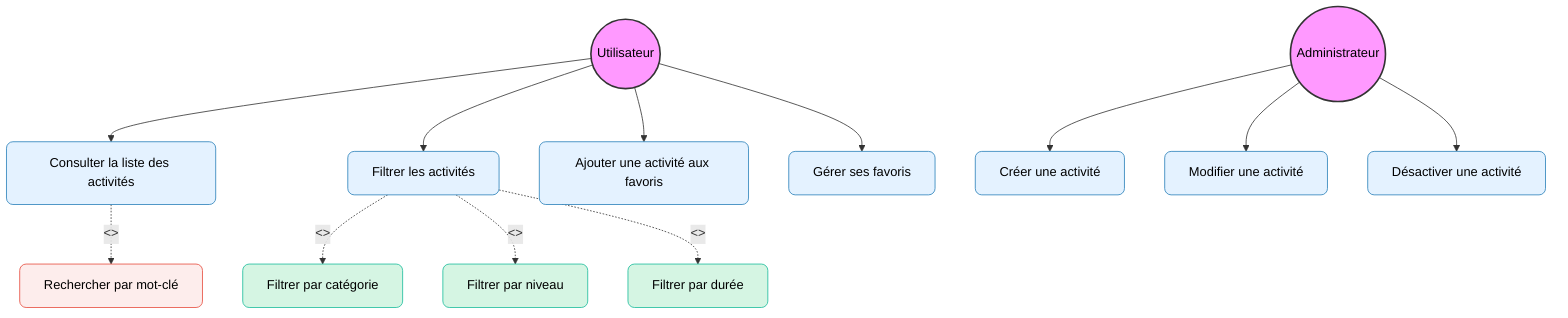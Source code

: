 flowchart TD
    %% Style des acteurs et cas d'utilisation
    classDef actor fill:#f9f,stroke:#333,stroke-width:2px,color:black
    classDef usecase fill:#e4f2ff,stroke:#2980b9,stroke-width:1px,rx:8px,ry:8px,color:black
    classDef include fill:#d5f5e3,stroke:#1abc9c,stroke-width:1px,rx:8px,ry:8px,color:black
    classDef extend fill:#fdedec,stroke:#e74c3c,stroke-width:1px,rx:8px,ry:8px,color:black

    %% Acteurs
    User((Utilisateur)):::actor
    Admin((Administrateur)):::actor
    
    %% Cas d'utilisation
    UC1[Consulter la liste des activités]:::usecase
    UC2[Filtrer les activités]:::usecase
    UC3[Ajouter une activité aux favoris]:::usecase
    UC4[Gérer ses favoris]:::usecase
    UC5[Créer une activité]:::usecase
    UC6[Modifier une activité]:::usecase
    UC7[Désactiver une activité]:::usecase
    
    %% Cas d'inclusion/extension
    UC_F[Filtrer par catégorie]:::include
    UC_N[Filtrer par niveau]:::include
    UC_D[Filtrer par durée]:::include
    UC_S[Rechercher par mot-clé]:::extend
    
    %% Relations utilisateur
    User --> UC1
    User --> UC2
    User --> UC3
    User --> UC4
    
    %% Relations admin
    Admin --> UC5
    Admin --> UC6
    Admin --> UC7
    
    %% Relations d'inclusion/extension
    UC2 -.-> |<<include>>| UC_F
    UC2 -.-> |<<include>>| UC_N
    UC2 -.-> |<<include>>| UC_D
    UC1 -.-> |<<extend>>| UC_S